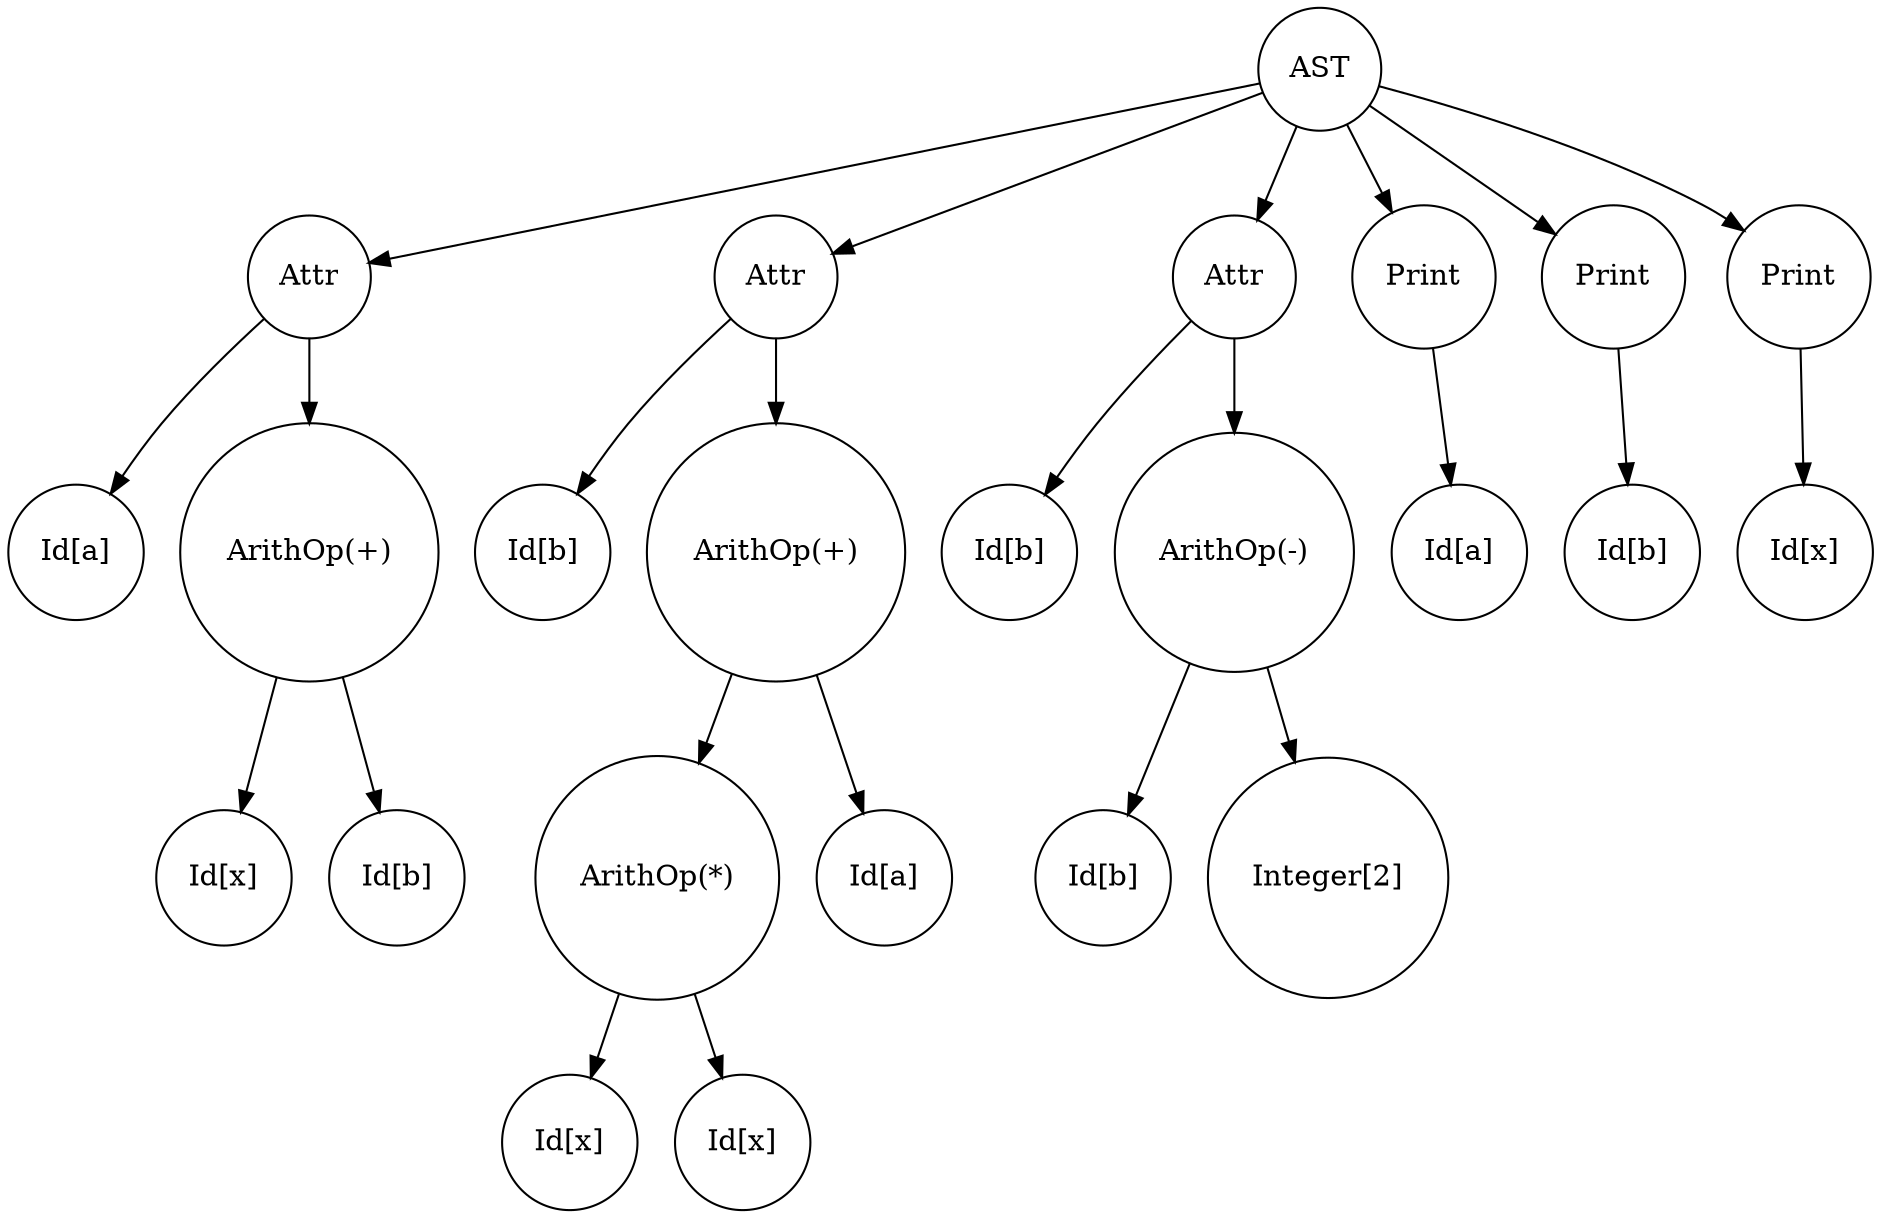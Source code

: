 digraph AST { 
AST01[shape=circle,label="AST"];
Attr12[shape=circle,label="Attr"];
Id23[shape=circle,label="Id[a]"];
Attr12 -> Id23;
ArithOp24[shape=circle,label="ArithOp(+)"];
Id35[shape=circle,label="Id[x]"];
ArithOp24 -> Id35;
Id36[shape=circle,label="Id[b]"];
ArithOp24 -> Id36;
Attr12 -> ArithOp24;
AST01 -> Attr12;
Attr17[shape=circle,label="Attr"];
Id28[shape=circle,label="Id[b]"];
Attr17 -> Id28;
ArithOp29[shape=circle,label="ArithOp(+)"];
ArithOp310[shape=circle,label="ArithOp(*)"];
Id411[shape=circle,label="Id[x]"];
ArithOp310 -> Id411;
Id412[shape=circle,label="Id[x]"];
ArithOp310 -> Id412;
ArithOp29 -> ArithOp310;
Id313[shape=circle,label="Id[a]"];
ArithOp29 -> Id313;
Attr17 -> ArithOp29;
AST01 -> Attr17;
Attr114[shape=circle,label="Attr"];
Id215[shape=circle,label="Id[b]"];
Attr114 -> Id215;
ArithOp216[shape=circle,label="ArithOp(-)"];
Id317[shape=circle,label="Id[b]"];
ArithOp216 -> Id317;
Num318[shape=circle,label="Integer[2]"];
ArithOp216 -> Num318;
Attr114 -> ArithOp216;
AST01 -> Attr114;
Print119[shape=circle,label="Print"];
Id220[shape=circle,label="Id[a]"];
Print119 -> Id220;
AST01 -> Print119;
Print121[shape=circle,label="Print"];
Id222[shape=circle,label="Id[b]"];
Print121 -> Id222;
AST01 -> Print121;
Print123[shape=circle,label="Print"];
Id224[shape=circle,label="Id[x]"];
Print123 -> Id224;
AST01 -> Print123;
}
